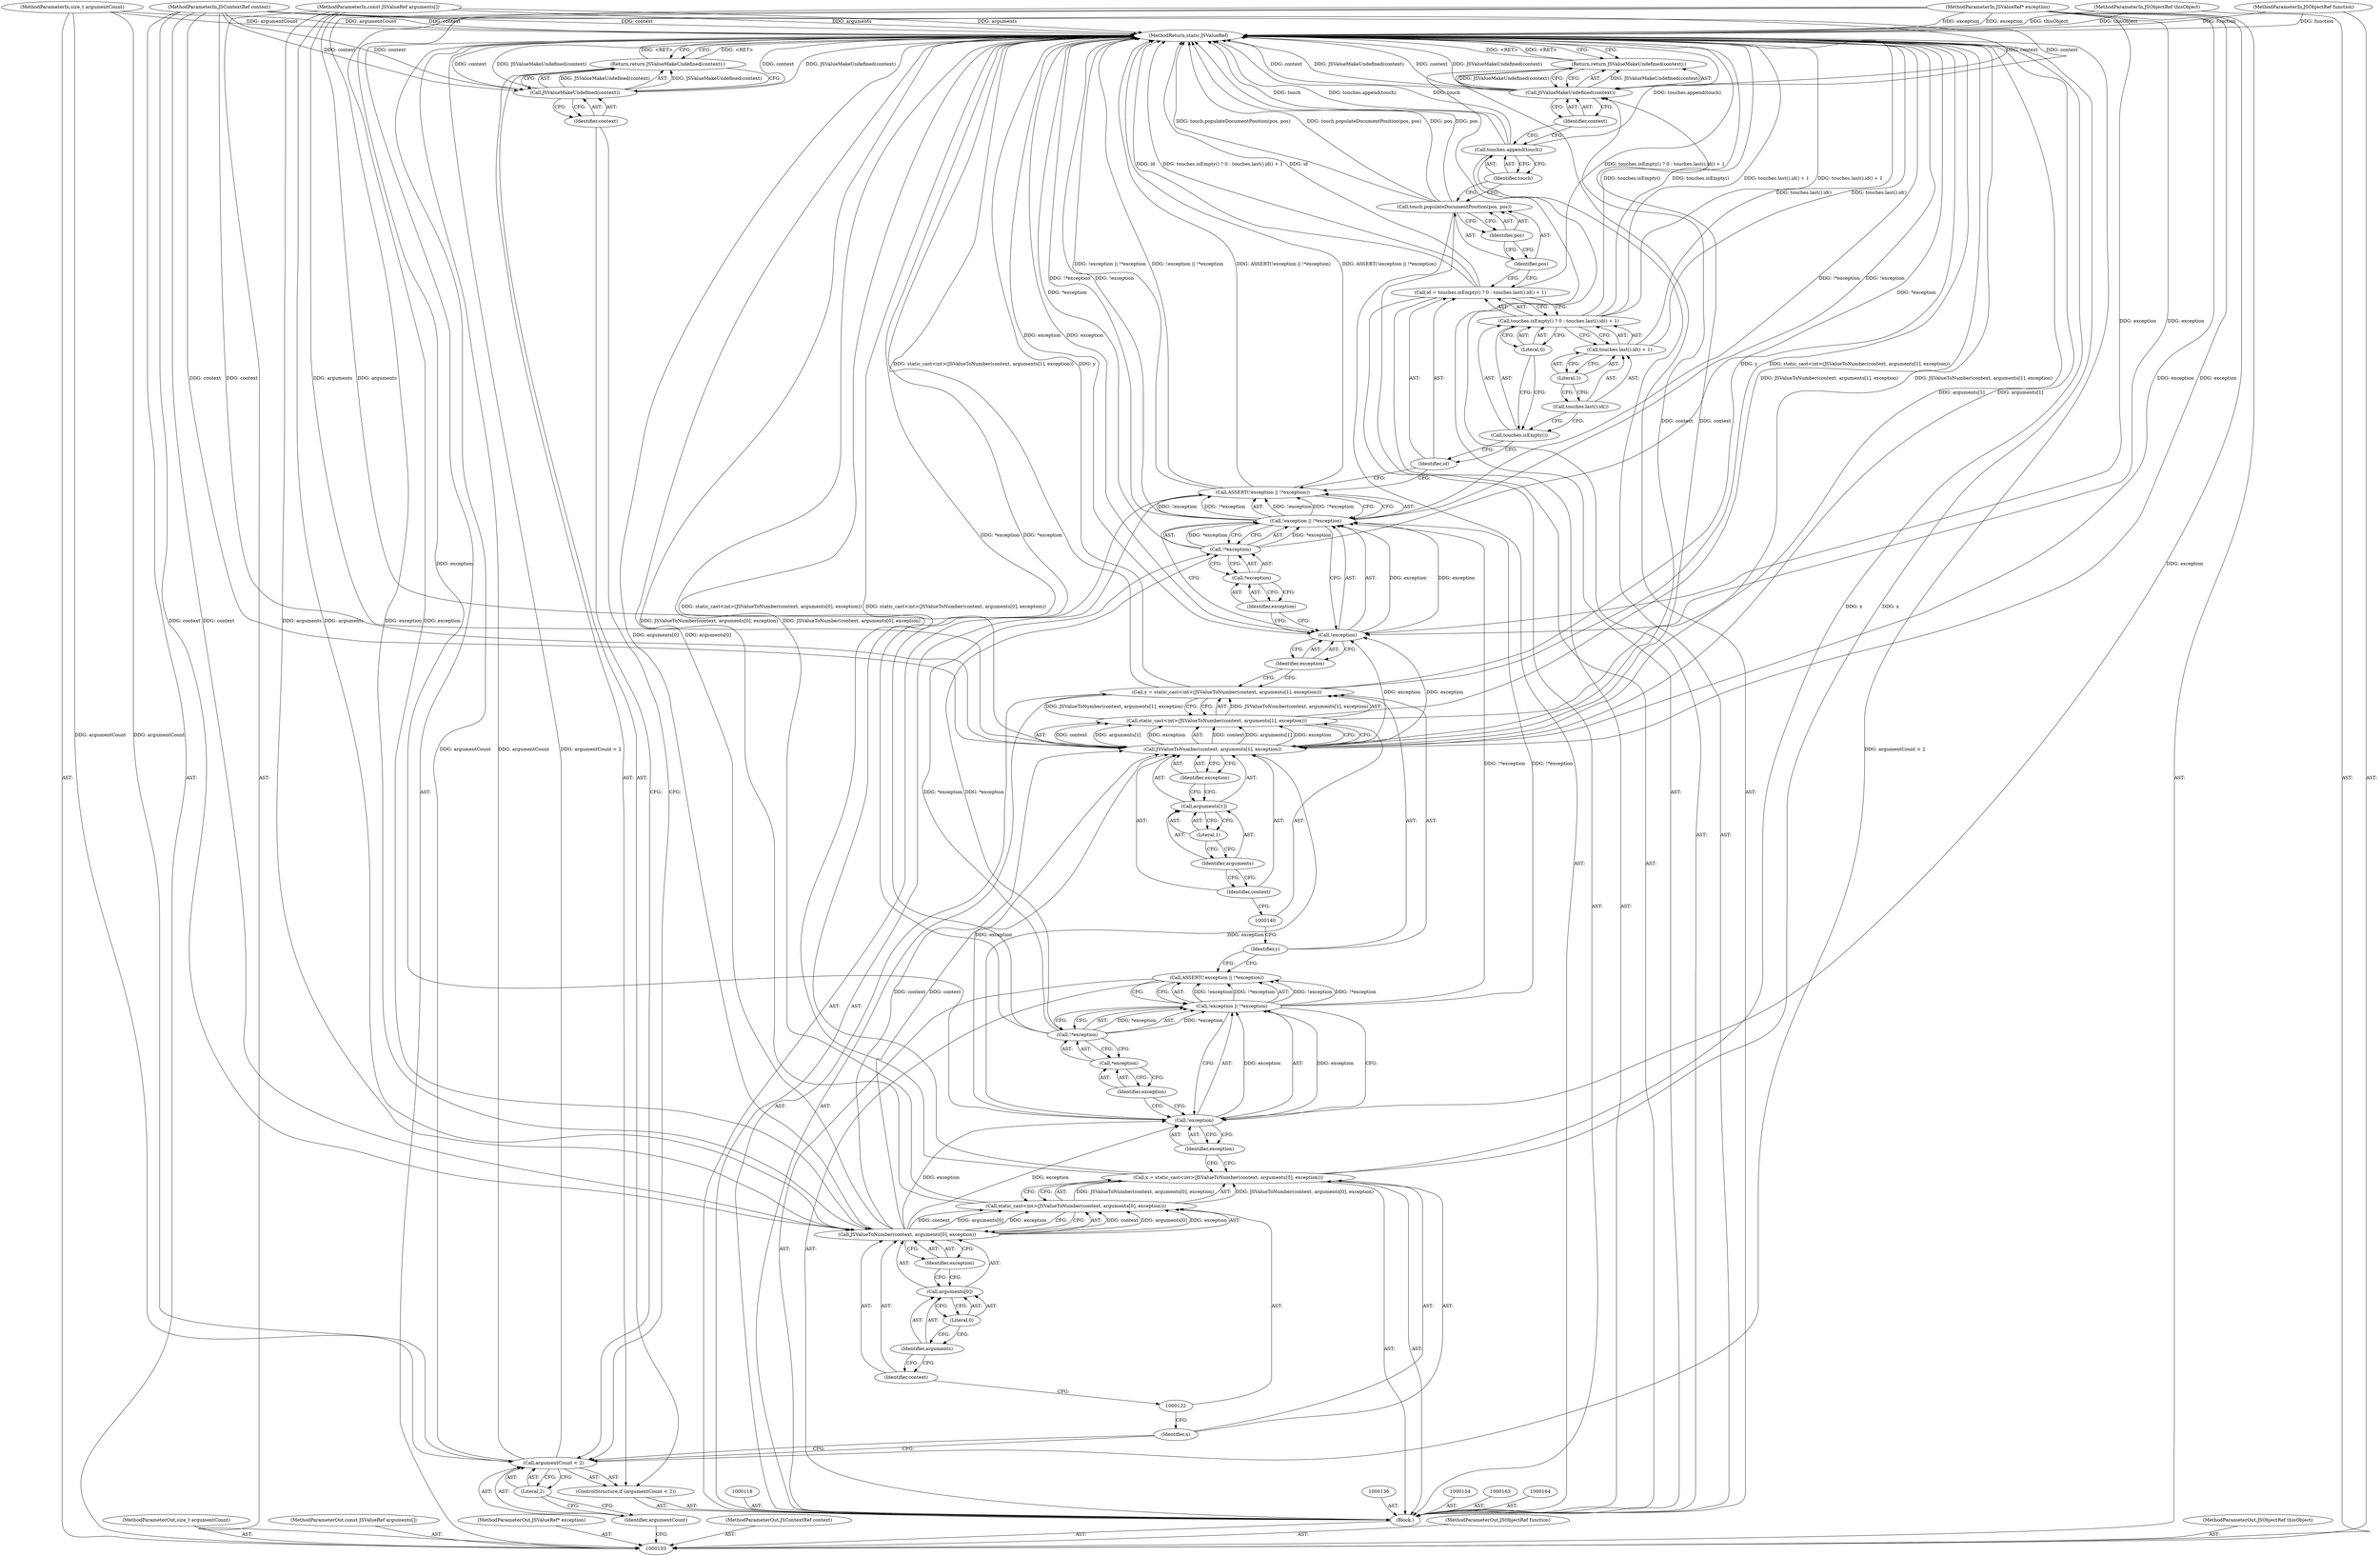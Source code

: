 digraph "0_Chrome_d345af9ed62ee5f431be327967f41c3cc3fe936a_7" {
"1000173" [label="(MethodReturn,static JSValueRef)"];
"1000107" [label="(MethodParameterIn,size_t argumentCount)"];
"1000261" [label="(MethodParameterOut,size_t argumentCount)"];
"1000108" [label="(MethodParameterIn,const JSValueRef arguments[])"];
"1000262" [label="(MethodParameterOut,const JSValueRef arguments[])"];
"1000109" [label="(MethodParameterIn,JSValueRef* exception)"];
"1000263" [label="(MethodParameterOut,JSValueRef* exception)"];
"1000104" [label="(MethodParameterIn,JSContextRef context)"];
"1000258" [label="(MethodParameterOut,JSContextRef context)"];
"1000105" [label="(MethodParameterIn,JSObjectRef function)"];
"1000259" [label="(MethodParameterOut,JSObjectRef function)"];
"1000106" [label="(MethodParameterIn,JSObjectRef thisObject)"];
"1000260" [label="(MethodParameterOut,JSObjectRef thisObject)"];
"1000157" [label="(Call,touches.isEmpty() ? 0 : touches.last().id() + 1)"];
"1000158" [label="(Call,touches.isEmpty())"];
"1000159" [label="(Literal,0)"];
"1000160" [label="(Call,touches.last().id() + 1)"];
"1000161" [label="(Call,touches.last().id())"];
"1000162" [label="(Literal,1)"];
"1000155" [label="(Call,id = touches.isEmpty() ? 0 : touches.last().id() + 1)"];
"1000156" [label="(Identifier,id)"];
"1000110" [label="(Block,)"];
"1000166" [label="(Identifier,pos)"];
"1000165" [label="(Call,touch.populateDocumentPosition(pos, pos))"];
"1000167" [label="(Identifier,pos)"];
"1000169" [label="(Identifier,touch)"];
"1000168" [label="(Call,touches.append(touch))"];
"1000171" [label="(Call,JSValueMakeUndefined(context))"];
"1000172" [label="(Identifier,context)"];
"1000170" [label="(Return,return JSValueMakeUndefined(context);)"];
"1000114" [label="(Literal,2)"];
"1000111" [label="(ControlStructure,if (argumentCount < 2))"];
"1000112" [label="(Call,argumentCount < 2)"];
"1000113" [label="(Identifier,argumentCount)"];
"1000116" [label="(Call,JSValueMakeUndefined(context))"];
"1000117" [label="(Identifier,context)"];
"1000115" [label="(Return,return JSValueMakeUndefined(context);)"];
"1000121" [label="(Call,static_cast<int>(JSValueToNumber(context, arguments[0], exception)))"];
"1000123" [label="(Call,JSValueToNumber(context, arguments[0], exception))"];
"1000124" [label="(Identifier,context)"];
"1000125" [label="(Call,arguments[0])"];
"1000126" [label="(Identifier,arguments)"];
"1000127" [label="(Literal,0)"];
"1000128" [label="(Identifier,exception)"];
"1000119" [label="(Call,x = static_cast<int>(JSValueToNumber(context, arguments[0], exception)))"];
"1000120" [label="(Identifier,x)"];
"1000130" [label="(Call,!exception || !*exception)"];
"1000131" [label="(Call,!exception)"];
"1000132" [label="(Identifier,exception)"];
"1000133" [label="(Call,!*exception)"];
"1000134" [label="(Call,*exception)"];
"1000135" [label="(Identifier,exception)"];
"1000129" [label="(Call,ASSERT(!exception || !*exception))"];
"1000139" [label="(Call,static_cast<int>(JSValueToNumber(context, arguments[1], exception)))"];
"1000141" [label="(Call,JSValueToNumber(context, arguments[1], exception))"];
"1000142" [label="(Identifier,context)"];
"1000143" [label="(Call,arguments[1])"];
"1000144" [label="(Identifier,arguments)"];
"1000145" [label="(Literal,1)"];
"1000146" [label="(Identifier,exception)"];
"1000137" [label="(Call,y = static_cast<int>(JSValueToNumber(context, arguments[1], exception)))"];
"1000138" [label="(Identifier,y)"];
"1000148" [label="(Call,!exception || !*exception)"];
"1000149" [label="(Call,!exception)"];
"1000150" [label="(Identifier,exception)"];
"1000151" [label="(Call,!*exception)"];
"1000152" [label="(Call,*exception)"];
"1000153" [label="(Identifier,exception)"];
"1000147" [label="(Call,ASSERT(!exception || !*exception))"];
"1000173" -> "1000103"  [label="AST: "];
"1000173" -> "1000115"  [label="CFG: "];
"1000173" -> "1000170"  [label="CFG: "];
"1000170" -> "1000173"  [label="DDG: <RET>"];
"1000116" -> "1000173"  [label="DDG: context"];
"1000116" -> "1000173"  [label="DDG: JSValueMakeUndefined(context)"];
"1000168" -> "1000173"  [label="DDG: touches.append(touch)"];
"1000168" -> "1000173"  [label="DDG: touch"];
"1000171" -> "1000173"  [label="DDG: context"];
"1000171" -> "1000173"  [label="DDG: JSValueMakeUndefined(context)"];
"1000123" -> "1000173"  [label="DDG: arguments[0]"];
"1000108" -> "1000173"  [label="DDG: arguments"];
"1000155" -> "1000173"  [label="DDG: touches.isEmpty() ? 0 : touches.last().id() + 1"];
"1000155" -> "1000173"  [label="DDG: id"];
"1000104" -> "1000173"  [label="DDG: context"];
"1000105" -> "1000173"  [label="DDG: function"];
"1000157" -> "1000173"  [label="DDG: touches.last().id() + 1"];
"1000157" -> "1000173"  [label="DDG: touches.isEmpty()"];
"1000119" -> "1000173"  [label="DDG: static_cast<int>(JSValueToNumber(context, arguments[0], exception))"];
"1000119" -> "1000173"  [label="DDG: x"];
"1000112" -> "1000173"  [label="DDG: argumentCount < 2"];
"1000112" -> "1000173"  [label="DDG: argumentCount"];
"1000149" -> "1000173"  [label="DDG: exception"];
"1000165" -> "1000173"  [label="DDG: touch.populateDocumentPosition(pos, pos)"];
"1000165" -> "1000173"  [label="DDG: pos"];
"1000107" -> "1000173"  [label="DDG: argumentCount"];
"1000148" -> "1000173"  [label="DDG: !*exception"];
"1000148" -> "1000173"  [label="DDG: !exception"];
"1000121" -> "1000173"  [label="DDG: JSValueToNumber(context, arguments[0], exception)"];
"1000139" -> "1000173"  [label="DDG: JSValueToNumber(context, arguments[1], exception)"];
"1000137" -> "1000173"  [label="DDG: static_cast<int>(JSValueToNumber(context, arguments[1], exception))"];
"1000137" -> "1000173"  [label="DDG: y"];
"1000151" -> "1000173"  [label="DDG: *exception"];
"1000133" -> "1000173"  [label="DDG: *exception"];
"1000147" -> "1000173"  [label="DDG: !exception || !*exception"];
"1000147" -> "1000173"  [label="DDG: ASSERT(!exception || !*exception)"];
"1000141" -> "1000173"  [label="DDG: arguments[1]"];
"1000160" -> "1000173"  [label="DDG: touches.last().id()"];
"1000106" -> "1000173"  [label="DDG: thisObject"];
"1000109" -> "1000173"  [label="DDG: exception"];
"1000115" -> "1000173"  [label="DDG: <RET>"];
"1000107" -> "1000103"  [label="AST: "];
"1000107" -> "1000173"  [label="DDG: argumentCount"];
"1000107" -> "1000112"  [label="DDG: argumentCount"];
"1000261" -> "1000103"  [label="AST: "];
"1000108" -> "1000103"  [label="AST: "];
"1000108" -> "1000173"  [label="DDG: arguments"];
"1000108" -> "1000123"  [label="DDG: arguments"];
"1000108" -> "1000141"  [label="DDG: arguments"];
"1000262" -> "1000103"  [label="AST: "];
"1000109" -> "1000103"  [label="AST: "];
"1000109" -> "1000173"  [label="DDG: exception"];
"1000109" -> "1000123"  [label="DDG: exception"];
"1000109" -> "1000131"  [label="DDG: exception"];
"1000109" -> "1000141"  [label="DDG: exception"];
"1000109" -> "1000149"  [label="DDG: exception"];
"1000263" -> "1000103"  [label="AST: "];
"1000104" -> "1000103"  [label="AST: "];
"1000104" -> "1000173"  [label="DDG: context"];
"1000104" -> "1000116"  [label="DDG: context"];
"1000104" -> "1000123"  [label="DDG: context"];
"1000104" -> "1000141"  [label="DDG: context"];
"1000104" -> "1000171"  [label="DDG: context"];
"1000258" -> "1000103"  [label="AST: "];
"1000105" -> "1000103"  [label="AST: "];
"1000105" -> "1000173"  [label="DDG: function"];
"1000259" -> "1000103"  [label="AST: "];
"1000106" -> "1000103"  [label="AST: "];
"1000106" -> "1000173"  [label="DDG: thisObject"];
"1000260" -> "1000103"  [label="AST: "];
"1000157" -> "1000155"  [label="AST: "];
"1000157" -> "1000159"  [label="CFG: "];
"1000157" -> "1000160"  [label="CFG: "];
"1000158" -> "1000157"  [label="AST: "];
"1000159" -> "1000157"  [label="AST: "];
"1000160" -> "1000157"  [label="AST: "];
"1000155" -> "1000157"  [label="CFG: "];
"1000157" -> "1000173"  [label="DDG: touches.last().id() + 1"];
"1000157" -> "1000173"  [label="DDG: touches.isEmpty()"];
"1000158" -> "1000157"  [label="AST: "];
"1000158" -> "1000156"  [label="CFG: "];
"1000159" -> "1000158"  [label="CFG: "];
"1000161" -> "1000158"  [label="CFG: "];
"1000159" -> "1000157"  [label="AST: "];
"1000159" -> "1000158"  [label="CFG: "];
"1000157" -> "1000159"  [label="CFG: "];
"1000160" -> "1000157"  [label="AST: "];
"1000160" -> "1000162"  [label="CFG: "];
"1000161" -> "1000160"  [label="AST: "];
"1000162" -> "1000160"  [label="AST: "];
"1000157" -> "1000160"  [label="CFG: "];
"1000160" -> "1000173"  [label="DDG: touches.last().id()"];
"1000161" -> "1000160"  [label="AST: "];
"1000161" -> "1000158"  [label="CFG: "];
"1000162" -> "1000161"  [label="CFG: "];
"1000162" -> "1000160"  [label="AST: "];
"1000162" -> "1000161"  [label="CFG: "];
"1000160" -> "1000162"  [label="CFG: "];
"1000155" -> "1000110"  [label="AST: "];
"1000155" -> "1000157"  [label="CFG: "];
"1000156" -> "1000155"  [label="AST: "];
"1000157" -> "1000155"  [label="AST: "];
"1000166" -> "1000155"  [label="CFG: "];
"1000155" -> "1000173"  [label="DDG: touches.isEmpty() ? 0 : touches.last().id() + 1"];
"1000155" -> "1000173"  [label="DDG: id"];
"1000156" -> "1000155"  [label="AST: "];
"1000156" -> "1000147"  [label="CFG: "];
"1000158" -> "1000156"  [label="CFG: "];
"1000110" -> "1000103"  [label="AST: "];
"1000111" -> "1000110"  [label="AST: "];
"1000118" -> "1000110"  [label="AST: "];
"1000119" -> "1000110"  [label="AST: "];
"1000129" -> "1000110"  [label="AST: "];
"1000136" -> "1000110"  [label="AST: "];
"1000137" -> "1000110"  [label="AST: "];
"1000147" -> "1000110"  [label="AST: "];
"1000154" -> "1000110"  [label="AST: "];
"1000155" -> "1000110"  [label="AST: "];
"1000163" -> "1000110"  [label="AST: "];
"1000164" -> "1000110"  [label="AST: "];
"1000165" -> "1000110"  [label="AST: "];
"1000168" -> "1000110"  [label="AST: "];
"1000170" -> "1000110"  [label="AST: "];
"1000166" -> "1000165"  [label="AST: "];
"1000166" -> "1000155"  [label="CFG: "];
"1000167" -> "1000166"  [label="CFG: "];
"1000165" -> "1000110"  [label="AST: "];
"1000165" -> "1000167"  [label="CFG: "];
"1000166" -> "1000165"  [label="AST: "];
"1000167" -> "1000165"  [label="AST: "];
"1000169" -> "1000165"  [label="CFG: "];
"1000165" -> "1000173"  [label="DDG: touch.populateDocumentPosition(pos, pos)"];
"1000165" -> "1000173"  [label="DDG: pos"];
"1000167" -> "1000165"  [label="AST: "];
"1000167" -> "1000166"  [label="CFG: "];
"1000165" -> "1000167"  [label="CFG: "];
"1000169" -> "1000168"  [label="AST: "];
"1000169" -> "1000165"  [label="CFG: "];
"1000168" -> "1000169"  [label="CFG: "];
"1000168" -> "1000110"  [label="AST: "];
"1000168" -> "1000169"  [label="CFG: "];
"1000169" -> "1000168"  [label="AST: "];
"1000172" -> "1000168"  [label="CFG: "];
"1000168" -> "1000173"  [label="DDG: touches.append(touch)"];
"1000168" -> "1000173"  [label="DDG: touch"];
"1000171" -> "1000170"  [label="AST: "];
"1000171" -> "1000172"  [label="CFG: "];
"1000172" -> "1000171"  [label="AST: "];
"1000170" -> "1000171"  [label="CFG: "];
"1000171" -> "1000173"  [label="DDG: context"];
"1000171" -> "1000173"  [label="DDG: JSValueMakeUndefined(context)"];
"1000171" -> "1000170"  [label="DDG: JSValueMakeUndefined(context)"];
"1000141" -> "1000171"  [label="DDG: context"];
"1000104" -> "1000171"  [label="DDG: context"];
"1000172" -> "1000171"  [label="AST: "];
"1000172" -> "1000168"  [label="CFG: "];
"1000171" -> "1000172"  [label="CFG: "];
"1000170" -> "1000110"  [label="AST: "];
"1000170" -> "1000171"  [label="CFG: "];
"1000171" -> "1000170"  [label="AST: "];
"1000173" -> "1000170"  [label="CFG: "];
"1000170" -> "1000173"  [label="DDG: <RET>"];
"1000171" -> "1000170"  [label="DDG: JSValueMakeUndefined(context)"];
"1000114" -> "1000112"  [label="AST: "];
"1000114" -> "1000113"  [label="CFG: "];
"1000112" -> "1000114"  [label="CFG: "];
"1000111" -> "1000110"  [label="AST: "];
"1000112" -> "1000111"  [label="AST: "];
"1000115" -> "1000111"  [label="AST: "];
"1000112" -> "1000111"  [label="AST: "];
"1000112" -> "1000114"  [label="CFG: "];
"1000113" -> "1000112"  [label="AST: "];
"1000114" -> "1000112"  [label="AST: "];
"1000117" -> "1000112"  [label="CFG: "];
"1000120" -> "1000112"  [label="CFG: "];
"1000112" -> "1000173"  [label="DDG: argumentCount < 2"];
"1000112" -> "1000173"  [label="DDG: argumentCount"];
"1000107" -> "1000112"  [label="DDG: argumentCount"];
"1000113" -> "1000112"  [label="AST: "];
"1000113" -> "1000103"  [label="CFG: "];
"1000114" -> "1000113"  [label="CFG: "];
"1000116" -> "1000115"  [label="AST: "];
"1000116" -> "1000117"  [label="CFG: "];
"1000117" -> "1000116"  [label="AST: "];
"1000115" -> "1000116"  [label="CFG: "];
"1000116" -> "1000173"  [label="DDG: context"];
"1000116" -> "1000173"  [label="DDG: JSValueMakeUndefined(context)"];
"1000116" -> "1000115"  [label="DDG: JSValueMakeUndefined(context)"];
"1000104" -> "1000116"  [label="DDG: context"];
"1000117" -> "1000116"  [label="AST: "];
"1000117" -> "1000112"  [label="CFG: "];
"1000116" -> "1000117"  [label="CFG: "];
"1000115" -> "1000111"  [label="AST: "];
"1000115" -> "1000116"  [label="CFG: "];
"1000116" -> "1000115"  [label="AST: "];
"1000173" -> "1000115"  [label="CFG: "];
"1000115" -> "1000173"  [label="DDG: <RET>"];
"1000116" -> "1000115"  [label="DDG: JSValueMakeUndefined(context)"];
"1000121" -> "1000119"  [label="AST: "];
"1000121" -> "1000123"  [label="CFG: "];
"1000122" -> "1000121"  [label="AST: "];
"1000123" -> "1000121"  [label="AST: "];
"1000119" -> "1000121"  [label="CFG: "];
"1000121" -> "1000173"  [label="DDG: JSValueToNumber(context, arguments[0], exception)"];
"1000121" -> "1000119"  [label="DDG: JSValueToNumber(context, arguments[0], exception)"];
"1000123" -> "1000121"  [label="DDG: context"];
"1000123" -> "1000121"  [label="DDG: arguments[0]"];
"1000123" -> "1000121"  [label="DDG: exception"];
"1000123" -> "1000121"  [label="AST: "];
"1000123" -> "1000128"  [label="CFG: "];
"1000124" -> "1000123"  [label="AST: "];
"1000125" -> "1000123"  [label="AST: "];
"1000128" -> "1000123"  [label="AST: "];
"1000121" -> "1000123"  [label="CFG: "];
"1000123" -> "1000173"  [label="DDG: arguments[0]"];
"1000123" -> "1000121"  [label="DDG: context"];
"1000123" -> "1000121"  [label="DDG: arguments[0]"];
"1000123" -> "1000121"  [label="DDG: exception"];
"1000104" -> "1000123"  [label="DDG: context"];
"1000108" -> "1000123"  [label="DDG: arguments"];
"1000109" -> "1000123"  [label="DDG: exception"];
"1000123" -> "1000131"  [label="DDG: exception"];
"1000123" -> "1000141"  [label="DDG: context"];
"1000124" -> "1000123"  [label="AST: "];
"1000124" -> "1000122"  [label="CFG: "];
"1000126" -> "1000124"  [label="CFG: "];
"1000125" -> "1000123"  [label="AST: "];
"1000125" -> "1000127"  [label="CFG: "];
"1000126" -> "1000125"  [label="AST: "];
"1000127" -> "1000125"  [label="AST: "];
"1000128" -> "1000125"  [label="CFG: "];
"1000126" -> "1000125"  [label="AST: "];
"1000126" -> "1000124"  [label="CFG: "];
"1000127" -> "1000126"  [label="CFG: "];
"1000127" -> "1000125"  [label="AST: "];
"1000127" -> "1000126"  [label="CFG: "];
"1000125" -> "1000127"  [label="CFG: "];
"1000128" -> "1000123"  [label="AST: "];
"1000128" -> "1000125"  [label="CFG: "];
"1000123" -> "1000128"  [label="CFG: "];
"1000119" -> "1000110"  [label="AST: "];
"1000119" -> "1000121"  [label="CFG: "];
"1000120" -> "1000119"  [label="AST: "];
"1000121" -> "1000119"  [label="AST: "];
"1000132" -> "1000119"  [label="CFG: "];
"1000119" -> "1000173"  [label="DDG: static_cast<int>(JSValueToNumber(context, arguments[0], exception))"];
"1000119" -> "1000173"  [label="DDG: x"];
"1000121" -> "1000119"  [label="DDG: JSValueToNumber(context, arguments[0], exception)"];
"1000120" -> "1000119"  [label="AST: "];
"1000120" -> "1000112"  [label="CFG: "];
"1000122" -> "1000120"  [label="CFG: "];
"1000130" -> "1000129"  [label="AST: "];
"1000130" -> "1000131"  [label="CFG: "];
"1000130" -> "1000133"  [label="CFG: "];
"1000131" -> "1000130"  [label="AST: "];
"1000133" -> "1000130"  [label="AST: "];
"1000129" -> "1000130"  [label="CFG: "];
"1000130" -> "1000129"  [label="DDG: !exception"];
"1000130" -> "1000129"  [label="DDG: !*exception"];
"1000131" -> "1000130"  [label="DDG: exception"];
"1000133" -> "1000130"  [label="DDG: *exception"];
"1000130" -> "1000148"  [label="DDG: !*exception"];
"1000131" -> "1000130"  [label="AST: "];
"1000131" -> "1000132"  [label="CFG: "];
"1000132" -> "1000131"  [label="AST: "];
"1000135" -> "1000131"  [label="CFG: "];
"1000130" -> "1000131"  [label="CFG: "];
"1000131" -> "1000130"  [label="DDG: exception"];
"1000123" -> "1000131"  [label="DDG: exception"];
"1000109" -> "1000131"  [label="DDG: exception"];
"1000131" -> "1000141"  [label="DDG: exception"];
"1000132" -> "1000131"  [label="AST: "];
"1000132" -> "1000119"  [label="CFG: "];
"1000131" -> "1000132"  [label="CFG: "];
"1000133" -> "1000130"  [label="AST: "];
"1000133" -> "1000134"  [label="CFG: "];
"1000134" -> "1000133"  [label="AST: "];
"1000130" -> "1000133"  [label="CFG: "];
"1000133" -> "1000173"  [label="DDG: *exception"];
"1000133" -> "1000130"  [label="DDG: *exception"];
"1000133" -> "1000151"  [label="DDG: *exception"];
"1000134" -> "1000133"  [label="AST: "];
"1000134" -> "1000135"  [label="CFG: "];
"1000135" -> "1000134"  [label="AST: "];
"1000133" -> "1000134"  [label="CFG: "];
"1000135" -> "1000134"  [label="AST: "];
"1000135" -> "1000131"  [label="CFG: "];
"1000134" -> "1000135"  [label="CFG: "];
"1000129" -> "1000110"  [label="AST: "];
"1000129" -> "1000130"  [label="CFG: "];
"1000130" -> "1000129"  [label="AST: "];
"1000138" -> "1000129"  [label="CFG: "];
"1000130" -> "1000129"  [label="DDG: !exception"];
"1000130" -> "1000129"  [label="DDG: !*exception"];
"1000139" -> "1000137"  [label="AST: "];
"1000139" -> "1000141"  [label="CFG: "];
"1000140" -> "1000139"  [label="AST: "];
"1000141" -> "1000139"  [label="AST: "];
"1000137" -> "1000139"  [label="CFG: "];
"1000139" -> "1000173"  [label="DDG: JSValueToNumber(context, arguments[1], exception)"];
"1000139" -> "1000137"  [label="DDG: JSValueToNumber(context, arguments[1], exception)"];
"1000141" -> "1000139"  [label="DDG: context"];
"1000141" -> "1000139"  [label="DDG: arguments[1]"];
"1000141" -> "1000139"  [label="DDG: exception"];
"1000141" -> "1000139"  [label="AST: "];
"1000141" -> "1000146"  [label="CFG: "];
"1000142" -> "1000141"  [label="AST: "];
"1000143" -> "1000141"  [label="AST: "];
"1000146" -> "1000141"  [label="AST: "];
"1000139" -> "1000141"  [label="CFG: "];
"1000141" -> "1000173"  [label="DDG: arguments[1]"];
"1000141" -> "1000139"  [label="DDG: context"];
"1000141" -> "1000139"  [label="DDG: arguments[1]"];
"1000141" -> "1000139"  [label="DDG: exception"];
"1000123" -> "1000141"  [label="DDG: context"];
"1000104" -> "1000141"  [label="DDG: context"];
"1000108" -> "1000141"  [label="DDG: arguments"];
"1000131" -> "1000141"  [label="DDG: exception"];
"1000109" -> "1000141"  [label="DDG: exception"];
"1000141" -> "1000149"  [label="DDG: exception"];
"1000141" -> "1000171"  [label="DDG: context"];
"1000142" -> "1000141"  [label="AST: "];
"1000142" -> "1000140"  [label="CFG: "];
"1000144" -> "1000142"  [label="CFG: "];
"1000143" -> "1000141"  [label="AST: "];
"1000143" -> "1000145"  [label="CFG: "];
"1000144" -> "1000143"  [label="AST: "];
"1000145" -> "1000143"  [label="AST: "];
"1000146" -> "1000143"  [label="CFG: "];
"1000144" -> "1000143"  [label="AST: "];
"1000144" -> "1000142"  [label="CFG: "];
"1000145" -> "1000144"  [label="CFG: "];
"1000145" -> "1000143"  [label="AST: "];
"1000145" -> "1000144"  [label="CFG: "];
"1000143" -> "1000145"  [label="CFG: "];
"1000146" -> "1000141"  [label="AST: "];
"1000146" -> "1000143"  [label="CFG: "];
"1000141" -> "1000146"  [label="CFG: "];
"1000137" -> "1000110"  [label="AST: "];
"1000137" -> "1000139"  [label="CFG: "];
"1000138" -> "1000137"  [label="AST: "];
"1000139" -> "1000137"  [label="AST: "];
"1000150" -> "1000137"  [label="CFG: "];
"1000137" -> "1000173"  [label="DDG: static_cast<int>(JSValueToNumber(context, arguments[1], exception))"];
"1000137" -> "1000173"  [label="DDG: y"];
"1000139" -> "1000137"  [label="DDG: JSValueToNumber(context, arguments[1], exception)"];
"1000138" -> "1000137"  [label="AST: "];
"1000138" -> "1000129"  [label="CFG: "];
"1000140" -> "1000138"  [label="CFG: "];
"1000148" -> "1000147"  [label="AST: "];
"1000148" -> "1000149"  [label="CFG: "];
"1000148" -> "1000151"  [label="CFG: "];
"1000149" -> "1000148"  [label="AST: "];
"1000151" -> "1000148"  [label="AST: "];
"1000147" -> "1000148"  [label="CFG: "];
"1000148" -> "1000173"  [label="DDG: !*exception"];
"1000148" -> "1000173"  [label="DDG: !exception"];
"1000148" -> "1000147"  [label="DDG: !exception"];
"1000148" -> "1000147"  [label="DDG: !*exception"];
"1000149" -> "1000148"  [label="DDG: exception"];
"1000130" -> "1000148"  [label="DDG: !*exception"];
"1000151" -> "1000148"  [label="DDG: *exception"];
"1000149" -> "1000148"  [label="AST: "];
"1000149" -> "1000150"  [label="CFG: "];
"1000150" -> "1000149"  [label="AST: "];
"1000153" -> "1000149"  [label="CFG: "];
"1000148" -> "1000149"  [label="CFG: "];
"1000149" -> "1000173"  [label="DDG: exception"];
"1000149" -> "1000148"  [label="DDG: exception"];
"1000141" -> "1000149"  [label="DDG: exception"];
"1000109" -> "1000149"  [label="DDG: exception"];
"1000150" -> "1000149"  [label="AST: "];
"1000150" -> "1000137"  [label="CFG: "];
"1000149" -> "1000150"  [label="CFG: "];
"1000151" -> "1000148"  [label="AST: "];
"1000151" -> "1000152"  [label="CFG: "];
"1000152" -> "1000151"  [label="AST: "];
"1000148" -> "1000151"  [label="CFG: "];
"1000151" -> "1000173"  [label="DDG: *exception"];
"1000151" -> "1000148"  [label="DDG: *exception"];
"1000133" -> "1000151"  [label="DDG: *exception"];
"1000152" -> "1000151"  [label="AST: "];
"1000152" -> "1000153"  [label="CFG: "];
"1000153" -> "1000152"  [label="AST: "];
"1000151" -> "1000152"  [label="CFG: "];
"1000153" -> "1000152"  [label="AST: "];
"1000153" -> "1000149"  [label="CFG: "];
"1000152" -> "1000153"  [label="CFG: "];
"1000147" -> "1000110"  [label="AST: "];
"1000147" -> "1000148"  [label="CFG: "];
"1000148" -> "1000147"  [label="AST: "];
"1000156" -> "1000147"  [label="CFG: "];
"1000147" -> "1000173"  [label="DDG: !exception || !*exception"];
"1000147" -> "1000173"  [label="DDG: ASSERT(!exception || !*exception)"];
"1000148" -> "1000147"  [label="DDG: !exception"];
"1000148" -> "1000147"  [label="DDG: !*exception"];
}
